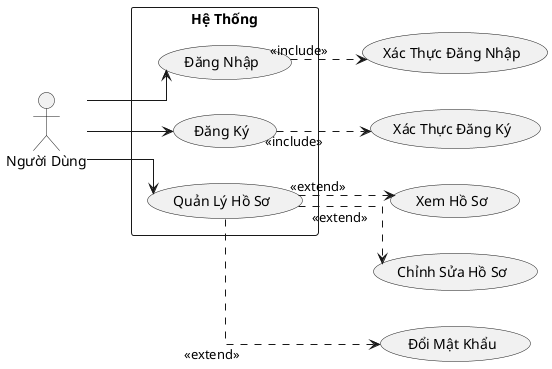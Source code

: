 @startuml
left to right direction
skinparam linetype ortho
actor "Người Dùng" as user
rectangle "Hệ Thống" {
  usecase "Đăng Nhập" as login
  usecase "Đăng Ký" as register
  usecase "Quản Lý Hồ Sơ" as manageProfile
}

user --> login 
user --> register 
user --> manageProfile

login ..> (Xác Thực Đăng Nhập) : <<include>>
register ..> (Xác Thực Đăng Ký) : <<include>>
manageProfile ..> (Xem Hồ Sơ) : <<extend>>
manageProfile ..> (Chỉnh Sửa Hồ Sơ) : <<extend>>
manageProfile ..> (Đổi Mật Khẩu) : <<extend>>
@enduml